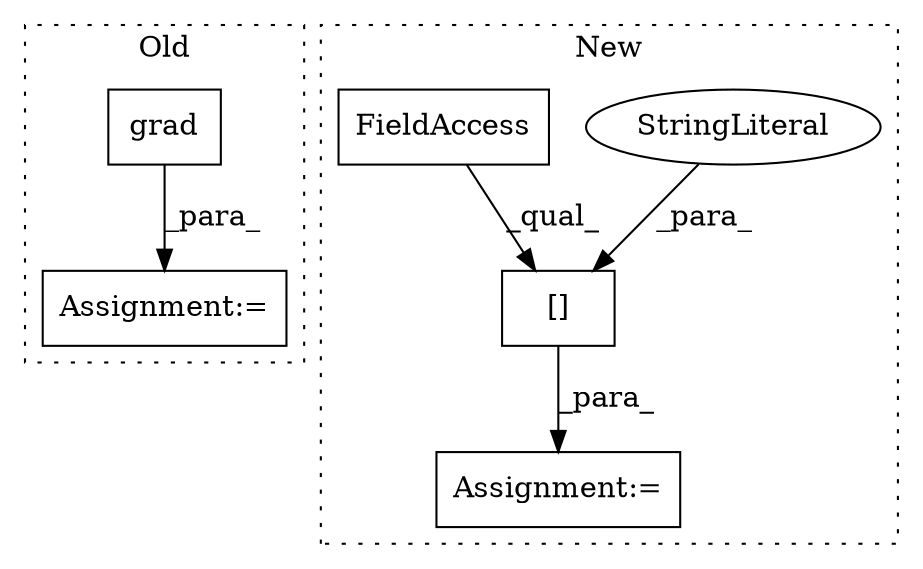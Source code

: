 digraph G {
subgraph cluster0 {
1 [label="grad" a="32" s="6166,6188" l="5,1" shape="box"];
5 [label="Assignment:=" a="7" s="6145" l="2" shape="box"];
label = "Old";
style="dotted";
}
subgraph cluster1 {
2 [label="[]" a="2" s="6270,6290" l="11,1" shape="box"];
3 [label="StringLiteral" a="45" s="6281" l="9" shape="ellipse"];
4 [label="FieldAccess" a="22" s="6270" l="10" shape="box"];
6 [label="Assignment:=" a="7" s="6209,6291" l="53,2" shape="box"];
label = "New";
style="dotted";
}
1 -> 5 [label="_para_"];
2 -> 6 [label="_para_"];
3 -> 2 [label="_para_"];
4 -> 2 [label="_qual_"];
}